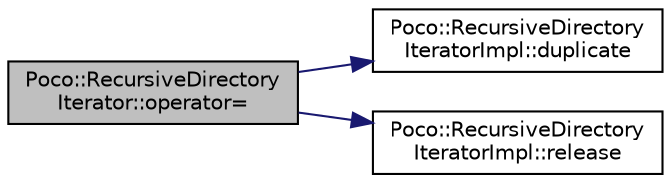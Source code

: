 digraph "Poco::RecursiveDirectoryIterator::operator="
{
 // LATEX_PDF_SIZE
  edge [fontname="Helvetica",fontsize="10",labelfontname="Helvetica",labelfontsize="10"];
  node [fontname="Helvetica",fontsize="10",shape=record];
  rankdir="LR";
  Node1 [label="Poco::RecursiveDirectory\lIterator::operator=",height=0.2,width=0.4,color="black", fillcolor="grey75", style="filled", fontcolor="black",tooltip=" "];
  Node1 -> Node2 [color="midnightblue",fontsize="10",style="solid",fontname="Helvetica"];
  Node2 [label="Poco::RecursiveDirectory\lIteratorImpl::duplicate",height=0.2,width=0.4,color="black", fillcolor="white", style="filled",URL="$classPoco_1_1RecursiveDirectoryIteratorImpl.html#ad2a7181a572989c458f4c3b465203804",tooltip=" "];
  Node1 -> Node3 [color="midnightblue",fontsize="10",style="solid",fontname="Helvetica"];
  Node3 [label="Poco::RecursiveDirectory\lIteratorImpl::release",height=0.2,width=0.4,color="black", fillcolor="white", style="filled",URL="$classPoco_1_1RecursiveDirectoryIteratorImpl.html#aaf2ea76d29c9fd3aff37d0f891cb1655",tooltip=" "];
}
